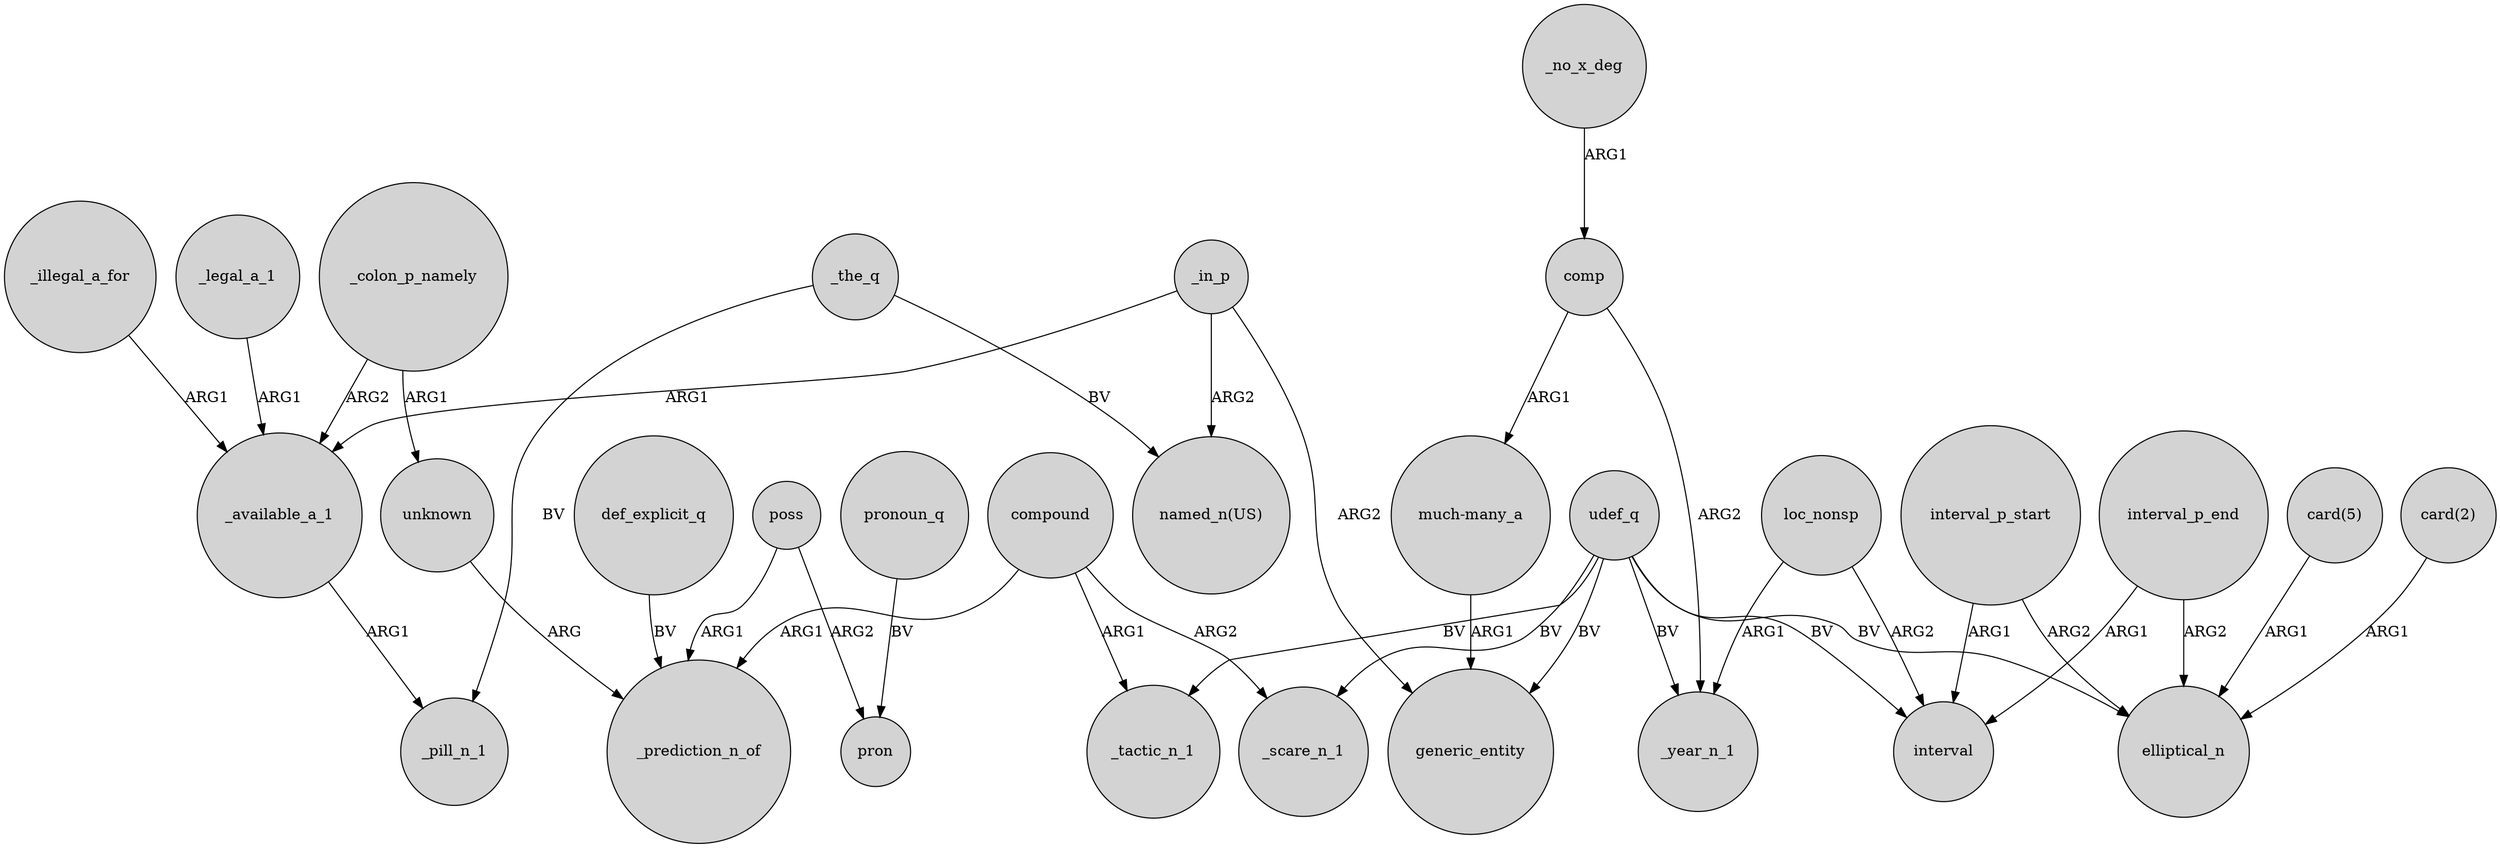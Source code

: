 digraph {
	node [shape=circle style=filled]
	_the_q -> _pill_n_1 [label=BV]
	_colon_p_namely -> _available_a_1 [label=ARG2]
	loc_nonsp -> interval [label=ARG2]
	_in_p -> _available_a_1 [label=ARG1]
	compound -> _scare_n_1 [label=ARG2]
	udef_q -> generic_entity [label=BV]
	poss -> pron [label=ARG2]
	udef_q -> _scare_n_1 [label=BV]
	udef_q -> elliptical_n [label=BV]
	"much-many_a" -> generic_entity [label=ARG1]
	loc_nonsp -> _year_n_1 [label=ARG1]
	"card(5)" -> elliptical_n [label=ARG1]
	interval_p_end -> elliptical_n [label=ARG2]
	_available_a_1 -> _pill_n_1 [label=ARG1]
	def_explicit_q -> _prediction_n_of [label=BV]
	_no_x_deg -> comp [label=ARG1]
	compound -> _prediction_n_of [label=ARG1]
	interval_p_start -> elliptical_n [label=ARG2]
	_in_p -> "named_n(US)" [label=ARG2]
	_the_q -> "named_n(US)" [label=BV]
	pronoun_q -> pron [label=BV]
	unknown -> _prediction_n_of [label=ARG]
	_colon_p_namely -> unknown [label=ARG1]
	comp -> "much-many_a" [label=ARG1]
	interval_p_start -> interval [label=ARG1]
	poss -> _prediction_n_of [label=ARG1]
	"card(2)" -> elliptical_n [label=ARG1]
	interval_p_end -> interval [label=ARG1]
	udef_q -> _year_n_1 [label=BV]
	_in_p -> generic_entity [label=ARG2]
	comp -> _year_n_1 [label=ARG2]
	_illegal_a_for -> _available_a_1 [label=ARG1]
	compound -> _tactic_n_1 [label=ARG1]
	udef_q -> interval [label=BV]
	_legal_a_1 -> _available_a_1 [label=ARG1]
	udef_q -> _tactic_n_1 [label=BV]
}
